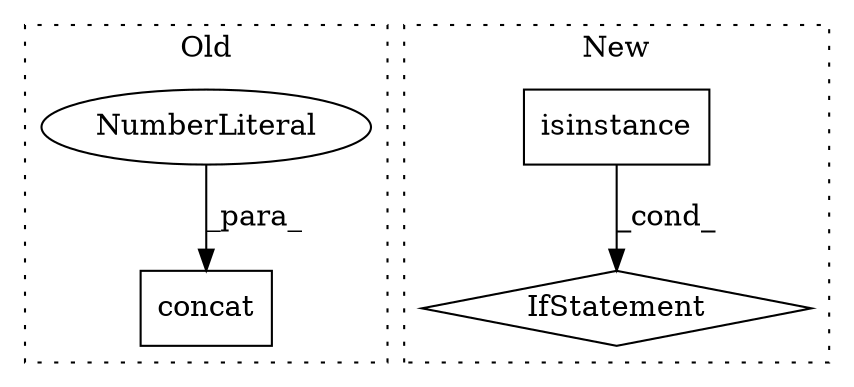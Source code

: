 digraph G {
subgraph cluster0 {
1 [label="concat" a="32" s="1049,1062" l="7,1" shape="box"];
4 [label="NumberLiteral" a="34" s="1061" l="1" shape="ellipse"];
label = "Old";
style="dotted";
}
subgraph cluster1 {
2 [label="isinstance" a="32" s="1152,1175" l="11,1" shape="box"];
3 [label="IfStatement" a="25" s="1123,1220" l="4,2" shape="diamond"];
label = "New";
style="dotted";
}
2 -> 3 [label="_cond_"];
4 -> 1 [label="_para_"];
}